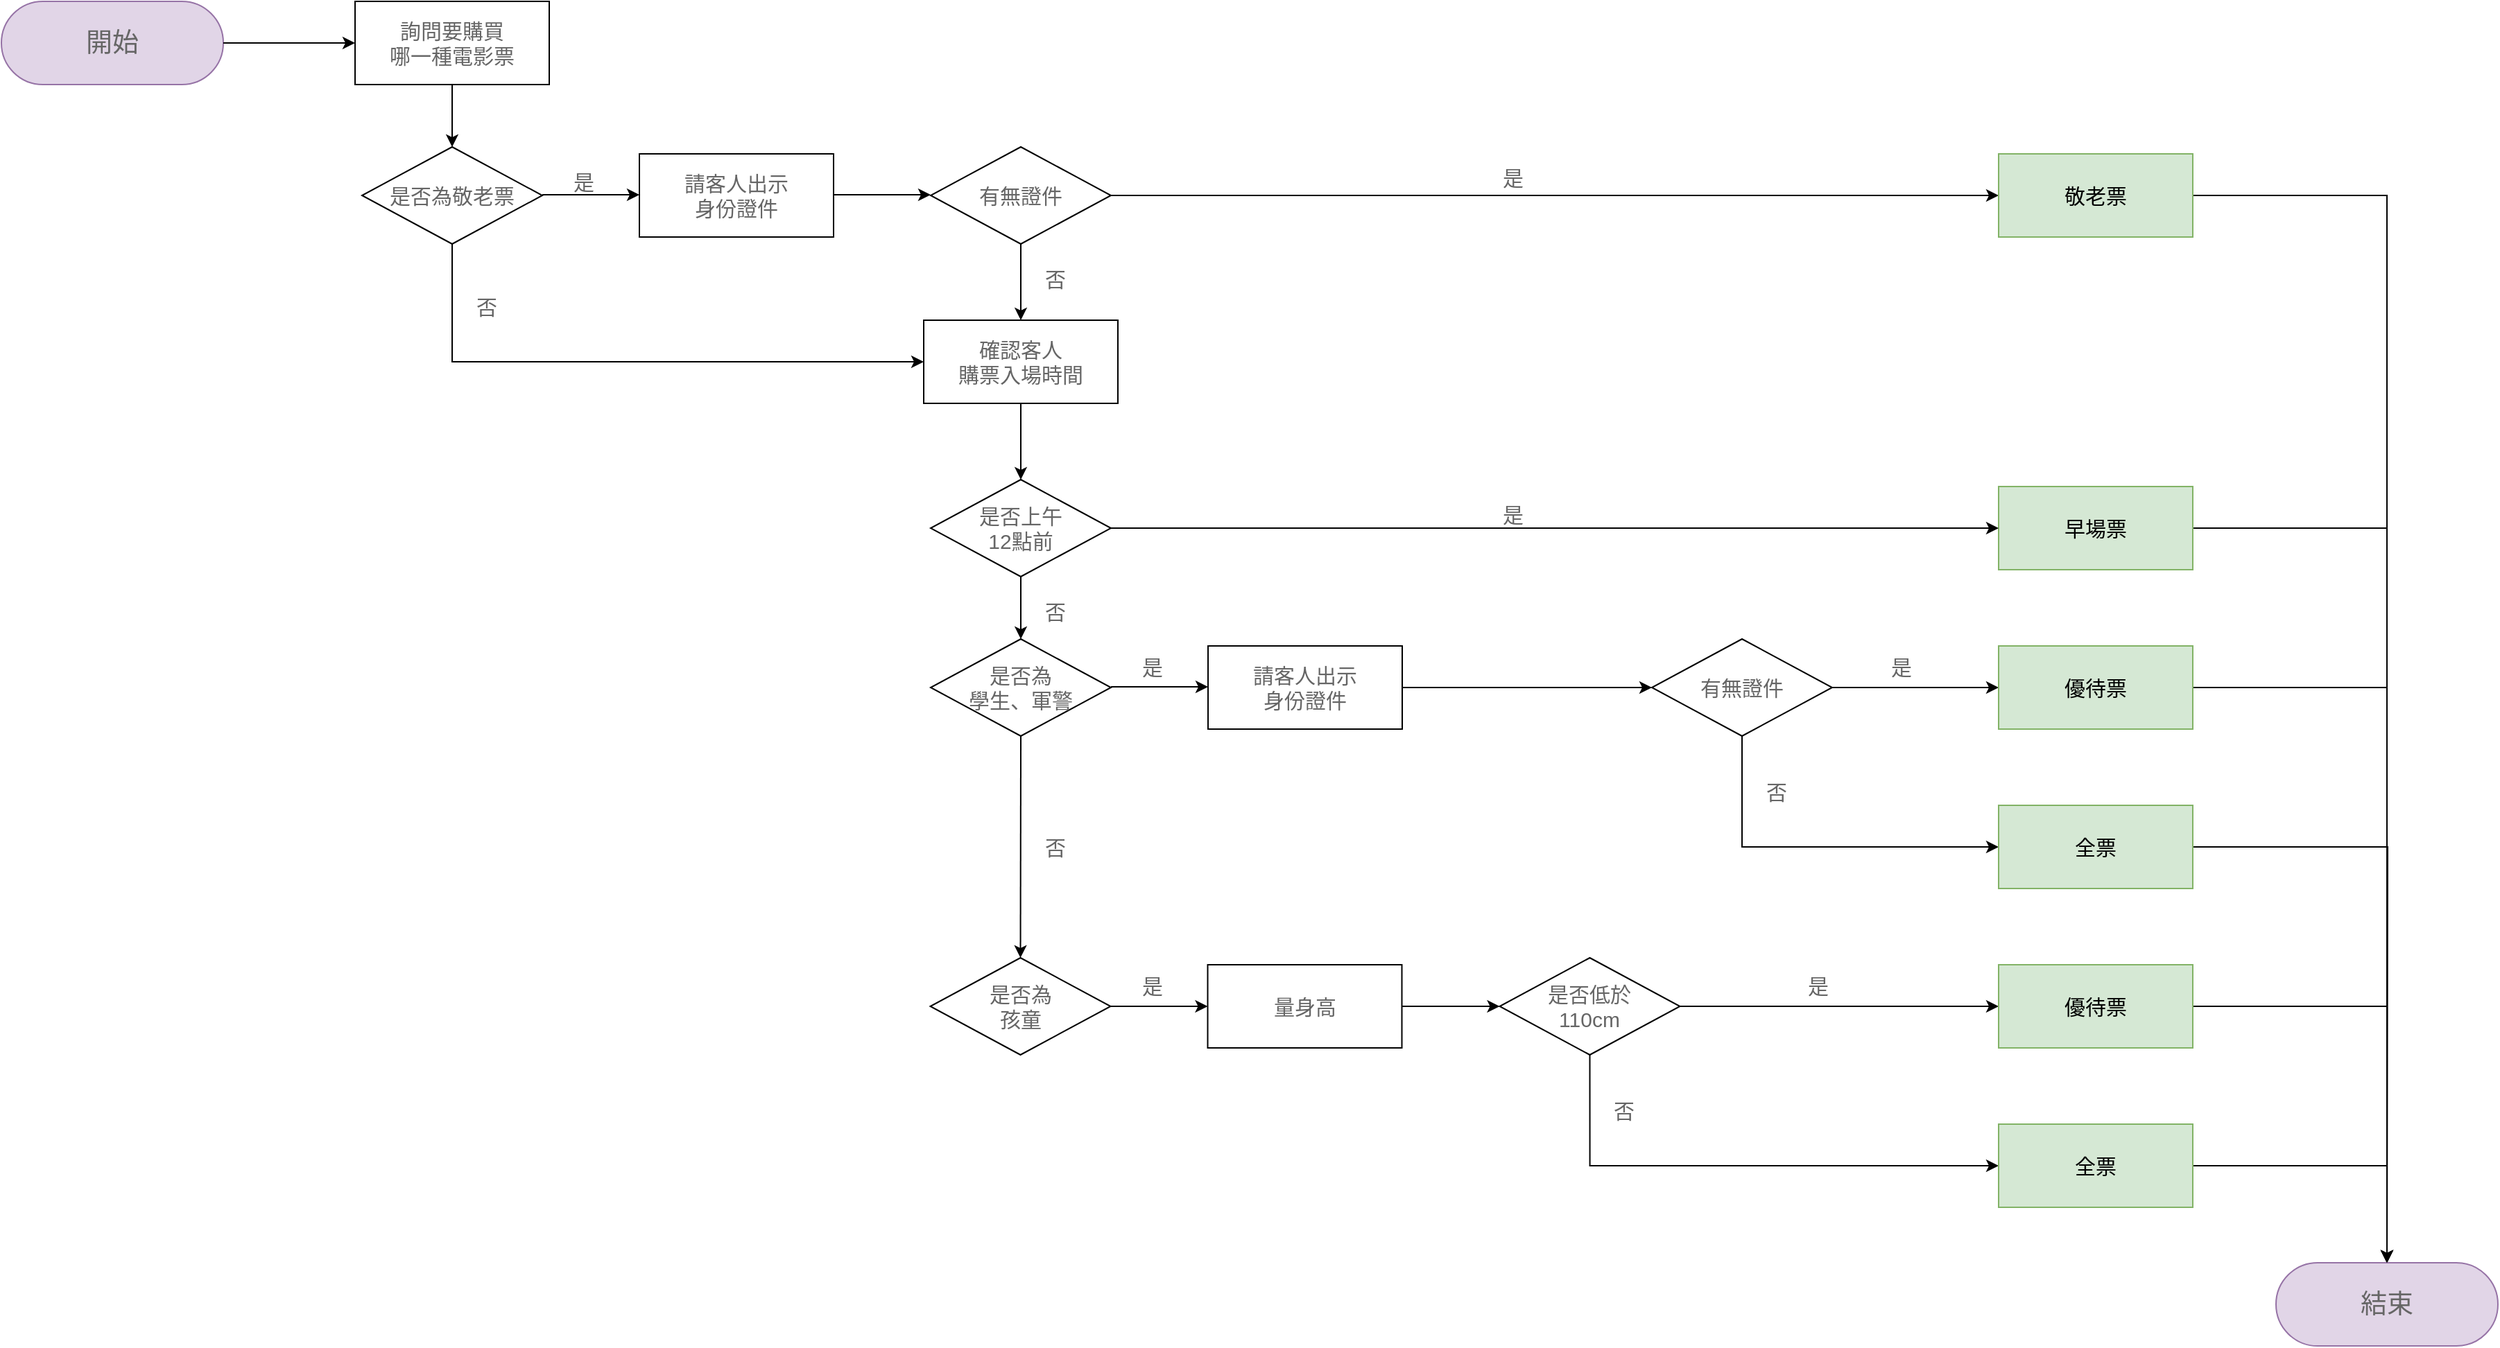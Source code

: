 <mxfile version="14.2.3" type="github">
  <diagram id="W5cQjT9xa6qqf5-iS4rS" name="Page-1">
    <mxGraphModel dx="2330" dy="997" grid="1" gridSize="10" guides="1" tooltips="1" connect="1" arrows="1" fold="1" page="1" pageScale="1" pageWidth="827" pageHeight="1169" math="0" shadow="0">
      <root>
        <mxCell id="0" />
        <mxCell id="1" parent="0" />
        <mxCell id="MdEkyogkqIb7u_Iy01QY-1" value="開始" style="rounded=1;whiteSpace=wrap;html=1;arcSize=50;fillColor=#e1d5e7;strokeColor=#9673a6;fontSize=19;fontColor=#666666;" vertex="1" parent="1">
          <mxGeometry x="230" y="50" width="160" height="60" as="geometry" />
        </mxCell>
        <mxCell id="MdEkyogkqIb7u_Iy01QY-2" value="詢問要購買&lt;br&gt;哪一種電影票" style="whiteSpace=wrap;html=1;fontSize=15;fontColor=#666666;" vertex="1" parent="1">
          <mxGeometry x="485" y="50" width="140" height="60" as="geometry" />
        </mxCell>
        <mxCell id="MdEkyogkqIb7u_Iy01QY-38" style="edgeStyle=orthogonalEdgeStyle;rounded=0;orthogonalLoop=1;jettySize=auto;html=1;exitX=0.5;exitY=1;exitDx=0;exitDy=0;entryX=0;entryY=0.5;entryDx=0;entryDy=0;fontSize=15;fontColor=#666666;" edge="1" parent="1" source="MdEkyogkqIb7u_Iy01QY-3" target="MdEkyogkqIb7u_Iy01QY-11">
          <mxGeometry relative="1" as="geometry" />
        </mxCell>
        <mxCell id="MdEkyogkqIb7u_Iy01QY-3" value="是否為敬老票" style="rhombus;whiteSpace=wrap;html=1;fontSize=15;fontColor=#666666;" vertex="1" parent="1">
          <mxGeometry x="490" y="155" width="130" height="70" as="geometry" />
        </mxCell>
        <mxCell id="MdEkyogkqIb7u_Iy01QY-4" value="" style="endArrow=classic;html=1;fontSize=15;fontColor=#666666;exitX=1;exitY=0.5;exitDx=0;exitDy=0;" edge="1" parent="1" source="MdEkyogkqIb7u_Iy01QY-1" target="MdEkyogkqIb7u_Iy01QY-2">
          <mxGeometry width="50" height="50" relative="1" as="geometry">
            <mxPoint x="390" y="310" as="sourcePoint" />
            <mxPoint x="440" y="260" as="targetPoint" />
          </mxGeometry>
        </mxCell>
        <mxCell id="MdEkyogkqIb7u_Iy01QY-5" value="" style="endArrow=classic;html=1;fontSize=15;fontColor=#666666;exitX=0.5;exitY=1;exitDx=0;exitDy=0;entryX=0.5;entryY=0;entryDx=0;entryDy=0;" edge="1" parent="1" source="MdEkyogkqIb7u_Iy01QY-2" target="MdEkyogkqIb7u_Iy01QY-3">
          <mxGeometry width="50" height="50" relative="1" as="geometry">
            <mxPoint x="420" y="190" as="sourcePoint" />
            <mxPoint x="490" y="189.5" as="targetPoint" />
          </mxGeometry>
        </mxCell>
        <mxCell id="MdEkyogkqIb7u_Iy01QY-6" value="請客人出示&lt;br&gt;身份證件" style="whiteSpace=wrap;html=1;fontSize=15;fontColor=#666666;" vertex="1" parent="1">
          <mxGeometry x="690" y="160" width="140" height="60" as="geometry" />
        </mxCell>
        <mxCell id="MdEkyogkqIb7u_Iy01QY-7" value="" style="endArrow=classic;html=1;fontSize=15;fontColor=#666666;exitX=1;exitY=0.5;exitDx=0;exitDy=0;" edge="1" parent="1">
          <mxGeometry width="50" height="50" relative="1" as="geometry">
            <mxPoint x="620" y="189.5" as="sourcePoint" />
            <mxPoint x="690" y="189.5" as="targetPoint" />
          </mxGeometry>
        </mxCell>
        <mxCell id="MdEkyogkqIb7u_Iy01QY-63" style="edgeStyle=orthogonalEdgeStyle;rounded=0;orthogonalLoop=1;jettySize=auto;html=1;exitX=1;exitY=0.5;exitDx=0;exitDy=0;entryX=0;entryY=0.5;entryDx=0;entryDy=0;fontSize=15;fontColor=#666666;" edge="1" parent="1" source="MdEkyogkqIb7u_Iy01QY-8" target="MdEkyogkqIb7u_Iy01QY-17">
          <mxGeometry relative="1" as="geometry" />
        </mxCell>
        <mxCell id="MdEkyogkqIb7u_Iy01QY-8" value="有無證件" style="rhombus;whiteSpace=wrap;html=1;fontSize=15;fontColor=#666666;" vertex="1" parent="1">
          <mxGeometry x="900" y="155" width="130" height="70" as="geometry" />
        </mxCell>
        <mxCell id="MdEkyogkqIb7u_Iy01QY-9" value="" style="endArrow=classic;html=1;fontSize=15;fontColor=#666666;exitX=1;exitY=0.5;exitDx=0;exitDy=0;" edge="1" parent="1">
          <mxGeometry width="50" height="50" relative="1" as="geometry">
            <mxPoint x="830" y="189.5" as="sourcePoint" />
            <mxPoint x="900" y="189.5" as="targetPoint" />
          </mxGeometry>
        </mxCell>
        <mxCell id="MdEkyogkqIb7u_Iy01QY-10" value="是" style="text;html=1;strokeColor=none;fillColor=none;align=center;verticalAlign=middle;whiteSpace=wrap;rounded=0;fontSize=15;fontColor=#666666;" vertex="1" parent="1">
          <mxGeometry x="630" y="170" width="40" height="20" as="geometry" />
        </mxCell>
        <mxCell id="MdEkyogkqIb7u_Iy01QY-11" value="確認客人&lt;br&gt;購票入場時間" style="whiteSpace=wrap;html=1;fontSize=15;fontColor=#666666;" vertex="1" parent="1">
          <mxGeometry x="895" y="280" width="140" height="60" as="geometry" />
        </mxCell>
        <mxCell id="MdEkyogkqIb7u_Iy01QY-13" value="是否上午&lt;br&gt;12點前" style="rhombus;whiteSpace=wrap;html=1;fontSize=15;fontColor=#666666;" vertex="1" parent="1">
          <mxGeometry x="900" y="395" width="130" height="70" as="geometry" />
        </mxCell>
        <mxCell id="MdEkyogkqIb7u_Iy01QY-14" value="" style="endArrow=classic;html=1;fontSize=15;fontColor=#666666;exitX=0.5;exitY=1;exitDx=0;exitDy=0;entryX=0.5;entryY=0;entryDx=0;entryDy=0;" edge="1" parent="1" source="MdEkyogkqIb7u_Iy01QY-11" target="MdEkyogkqIb7u_Iy01QY-13">
          <mxGeometry width="50" height="50" relative="1" as="geometry">
            <mxPoint x="1035" y="309.5" as="sourcePoint" />
            <mxPoint x="1105" y="309.5" as="targetPoint" />
          </mxGeometry>
        </mxCell>
        <mxCell id="MdEkyogkqIb7u_Iy01QY-15" value="是" style="text;html=1;strokeColor=none;fillColor=none;align=center;verticalAlign=middle;whiteSpace=wrap;rounded=0;fontSize=15;fontColor=#666666;" vertex="1" parent="1">
          <mxGeometry x="1580" y="520" width="40" height="20" as="geometry" />
        </mxCell>
        <mxCell id="MdEkyogkqIb7u_Iy01QY-16" value="" style="endArrow=classic;html=1;fontSize=15;fontColor=#666666;exitX=0.5;exitY=1;exitDx=0;exitDy=0;entryX=0.5;entryY=0;entryDx=0;entryDy=0;" edge="1" parent="1" source="MdEkyogkqIb7u_Iy01QY-8" target="MdEkyogkqIb7u_Iy01QY-11">
          <mxGeometry width="50" height="50" relative="1" as="geometry">
            <mxPoint x="1380" y="270" as="sourcePoint" />
            <mxPoint x="1305" y="385" as="targetPoint" />
          </mxGeometry>
        </mxCell>
        <mxCell id="MdEkyogkqIb7u_Iy01QY-43" style="edgeStyle=orthogonalEdgeStyle;rounded=0;orthogonalLoop=1;jettySize=auto;html=1;exitX=1;exitY=0.5;exitDx=0;exitDy=0;entryX=0.5;entryY=0;entryDx=0;entryDy=0;fontSize=15;fontColor=#666666;" edge="1" parent="1" source="MdEkyogkqIb7u_Iy01QY-17" target="MdEkyogkqIb7u_Iy01QY-42">
          <mxGeometry relative="1" as="geometry" />
        </mxCell>
        <mxCell id="MdEkyogkqIb7u_Iy01QY-17" value="敬老票" style="whiteSpace=wrap;html=1;fontSize=15;fillColor=#d5e8d4;strokeColor=#82b366;" vertex="1" parent="1">
          <mxGeometry x="1670" y="160" width="140" height="60" as="geometry" />
        </mxCell>
        <mxCell id="MdEkyogkqIb7u_Iy01QY-44" style="edgeStyle=orthogonalEdgeStyle;rounded=0;orthogonalLoop=1;jettySize=auto;html=1;exitX=1;exitY=0.5;exitDx=0;exitDy=0;entryX=0.5;entryY=0;entryDx=0;entryDy=0;fontSize=15;fontColor=#666666;" edge="1" parent="1" source="MdEkyogkqIb7u_Iy01QY-19" target="MdEkyogkqIb7u_Iy01QY-42">
          <mxGeometry relative="1" as="geometry" />
        </mxCell>
        <mxCell id="MdEkyogkqIb7u_Iy01QY-19" value="早場票" style="whiteSpace=wrap;html=1;fontSize=15;fillColor=#d5e8d4;strokeColor=#82b366;" vertex="1" parent="1">
          <mxGeometry x="1670" y="400" width="140" height="60" as="geometry" />
        </mxCell>
        <mxCell id="MdEkyogkqIb7u_Iy01QY-20" value="" style="endArrow=classic;html=1;fontSize=15;fontColor=#666666;exitX=1;exitY=0.5;exitDx=0;exitDy=0;entryX=0;entryY=0.5;entryDx=0;entryDy=0;" edge="1" parent="1" source="MdEkyogkqIb7u_Iy01QY-13" target="MdEkyogkqIb7u_Iy01QY-19">
          <mxGeometry width="50" height="50" relative="1" as="geometry">
            <mxPoint x="1035" y="440" as="sourcePoint" />
            <mxPoint x="1105" y="440" as="targetPoint" />
          </mxGeometry>
        </mxCell>
        <mxCell id="MdEkyogkqIb7u_Iy01QY-21" value="是否為&lt;br&gt;學生、軍警" style="rhombus;whiteSpace=wrap;html=1;fontSize=15;fontColor=#666666;" vertex="1" parent="1">
          <mxGeometry x="900" y="510" width="130" height="70" as="geometry" />
        </mxCell>
        <mxCell id="MdEkyogkqIb7u_Iy01QY-22" value="" style="endArrow=classic;html=1;fontSize=15;fontColor=#666666;exitX=0.5;exitY=1;exitDx=0;exitDy=0;" edge="1" parent="1" source="MdEkyogkqIb7u_Iy01QY-13" target="MdEkyogkqIb7u_Iy01QY-21">
          <mxGeometry width="50" height="50" relative="1" as="geometry">
            <mxPoint x="1045" y="329.5" as="sourcePoint" />
            <mxPoint x="1115" y="329.5" as="targetPoint" />
          </mxGeometry>
        </mxCell>
        <mxCell id="MdEkyogkqIb7u_Iy01QY-48" style="edgeStyle=orthogonalEdgeStyle;rounded=0;orthogonalLoop=1;jettySize=auto;html=1;exitX=1;exitY=0.5;exitDx=0;exitDy=0;entryX=0;entryY=0.5;entryDx=0;entryDy=0;fontSize=15;fontColor=#666666;" edge="1" parent="1" source="MdEkyogkqIb7u_Iy01QY-23" target="MdEkyogkqIb7u_Iy01QY-24">
          <mxGeometry relative="1" as="geometry" />
        </mxCell>
        <mxCell id="MdEkyogkqIb7u_Iy01QY-23" value="請客人出示&lt;br&gt;身份證件" style="whiteSpace=wrap;html=1;fontSize=15;fontColor=#666666;" vertex="1" parent="1">
          <mxGeometry x="1100" y="515" width="140" height="60" as="geometry" />
        </mxCell>
        <mxCell id="MdEkyogkqIb7u_Iy01QY-40" style="edgeStyle=orthogonalEdgeStyle;rounded=0;orthogonalLoop=1;jettySize=auto;html=1;exitX=1;exitY=0.5;exitDx=0;exitDy=0;fontSize=15;fontColor=#666666;" edge="1" parent="1" source="MdEkyogkqIb7u_Iy01QY-24" target="MdEkyogkqIb7u_Iy01QY-27">
          <mxGeometry relative="1" as="geometry" />
        </mxCell>
        <mxCell id="MdEkyogkqIb7u_Iy01QY-50" style="edgeStyle=orthogonalEdgeStyle;rounded=0;orthogonalLoop=1;jettySize=auto;html=1;exitX=0.5;exitY=1;exitDx=0;exitDy=0;entryX=0;entryY=0.5;entryDx=0;entryDy=0;fontSize=15;fontColor=#666666;" edge="1" parent="1" source="MdEkyogkqIb7u_Iy01QY-24" target="MdEkyogkqIb7u_Iy01QY-49">
          <mxGeometry relative="1" as="geometry" />
        </mxCell>
        <mxCell id="MdEkyogkqIb7u_Iy01QY-24" value="有無證件" style="rhombus;whiteSpace=wrap;html=1;fontSize=15;fontColor=#666666;" vertex="1" parent="1">
          <mxGeometry x="1420" y="510" width="130" height="70" as="geometry" />
        </mxCell>
        <mxCell id="MdEkyogkqIb7u_Iy01QY-25" value="" style="endArrow=classic;html=1;fontSize=15;fontColor=#666666;exitX=1;exitY=0.5;exitDx=0;exitDy=0;" edge="1" parent="1">
          <mxGeometry width="50" height="50" relative="1" as="geometry">
            <mxPoint x="1030" y="544.5" as="sourcePoint" />
            <mxPoint x="1100" y="544.5" as="targetPoint" />
          </mxGeometry>
        </mxCell>
        <mxCell id="MdEkyogkqIb7u_Iy01QY-45" style="edgeStyle=orthogonalEdgeStyle;rounded=0;orthogonalLoop=1;jettySize=auto;html=1;exitX=1;exitY=0.5;exitDx=0;exitDy=0;fontSize=15;fontColor=#666666;" edge="1" parent="1" source="MdEkyogkqIb7u_Iy01QY-27" target="MdEkyogkqIb7u_Iy01QY-42">
          <mxGeometry relative="1" as="geometry" />
        </mxCell>
        <mxCell id="MdEkyogkqIb7u_Iy01QY-27" value="優待票" style="whiteSpace=wrap;html=1;fontSize=15;fillColor=#d5e8d4;strokeColor=#82b366;" vertex="1" parent="1">
          <mxGeometry x="1670" y="515" width="140" height="60" as="geometry" />
        </mxCell>
        <mxCell id="MdEkyogkqIb7u_Iy01QY-29" value="是否為&lt;br&gt;孩童" style="rhombus;whiteSpace=wrap;html=1;fontSize=15;fontColor=#666666;" vertex="1" parent="1">
          <mxGeometry x="899.75" y="740" width="130" height="70" as="geometry" />
        </mxCell>
        <mxCell id="MdEkyogkqIb7u_Iy01QY-30" value="量身高" style="whiteSpace=wrap;html=1;fontSize=15;fontColor=#666666;" vertex="1" parent="1">
          <mxGeometry x="1099.75" y="745" width="140" height="60" as="geometry" />
        </mxCell>
        <mxCell id="MdEkyogkqIb7u_Iy01QY-47" style="edgeStyle=orthogonalEdgeStyle;rounded=0;orthogonalLoop=1;jettySize=auto;html=1;exitX=0.5;exitY=1;exitDx=0;exitDy=0;entryX=0;entryY=0.5;entryDx=0;entryDy=0;fontSize=15;fontColor=#666666;" edge="1" parent="1" source="MdEkyogkqIb7u_Iy01QY-31" target="MdEkyogkqIb7u_Iy01QY-32">
          <mxGeometry relative="1" as="geometry" />
        </mxCell>
        <mxCell id="MdEkyogkqIb7u_Iy01QY-52" style="edgeStyle=orthogonalEdgeStyle;rounded=0;orthogonalLoop=1;jettySize=auto;html=1;exitX=1;exitY=0.5;exitDx=0;exitDy=0;entryX=0;entryY=0.5;entryDx=0;entryDy=0;fontSize=15;fontColor=#666666;" edge="1" parent="1" source="MdEkyogkqIb7u_Iy01QY-31" target="MdEkyogkqIb7u_Iy01QY-51">
          <mxGeometry relative="1" as="geometry" />
        </mxCell>
        <mxCell id="MdEkyogkqIb7u_Iy01QY-31" value="是否低於&lt;br&gt;110cm" style="rhombus;whiteSpace=wrap;html=1;fontSize=15;fontColor=#666666;" vertex="1" parent="1">
          <mxGeometry x="1310.25" y="740" width="130" height="70" as="geometry" />
        </mxCell>
        <mxCell id="MdEkyogkqIb7u_Iy01QY-46" style="edgeStyle=orthogonalEdgeStyle;rounded=0;orthogonalLoop=1;jettySize=auto;html=1;exitX=1;exitY=0.5;exitDx=0;exitDy=0;entryX=0.5;entryY=0;entryDx=0;entryDy=0;fontSize=15;fontColor=#666666;" edge="1" parent="1" source="MdEkyogkqIb7u_Iy01QY-32" target="MdEkyogkqIb7u_Iy01QY-42">
          <mxGeometry relative="1" as="geometry" />
        </mxCell>
        <mxCell id="MdEkyogkqIb7u_Iy01QY-32" value="全票" style="whiteSpace=wrap;html=1;fontSize=15;fillColor=#d5e8d4;strokeColor=#82b366;" vertex="1" parent="1">
          <mxGeometry x="1670" y="860" width="140" height="60" as="geometry" />
        </mxCell>
        <mxCell id="MdEkyogkqIb7u_Iy01QY-33" value="" style="endArrow=classic;html=1;fontSize=15;fontColor=#666666;exitX=0.5;exitY=1;exitDx=0;exitDy=0;entryX=0.5;entryY=0;entryDx=0;entryDy=0;" edge="1" parent="1" source="MdEkyogkqIb7u_Iy01QY-21" target="MdEkyogkqIb7u_Iy01QY-29">
          <mxGeometry width="50" height="50" relative="1" as="geometry">
            <mxPoint x="975" y="475" as="sourcePoint" />
            <mxPoint x="975" y="520" as="targetPoint" />
          </mxGeometry>
        </mxCell>
        <mxCell id="MdEkyogkqIb7u_Iy01QY-34" value="" style="endArrow=classic;html=1;fontSize=15;fontColor=#666666;entryX=0;entryY=0.5;entryDx=0;entryDy=0;" edge="1" parent="1" source="MdEkyogkqIb7u_Iy01QY-29" target="MdEkyogkqIb7u_Iy01QY-30">
          <mxGeometry width="50" height="50" relative="1" as="geometry">
            <mxPoint x="984.75" y="595" as="sourcePoint" />
            <mxPoint x="984.75" y="640" as="targetPoint" />
          </mxGeometry>
        </mxCell>
        <mxCell id="MdEkyogkqIb7u_Iy01QY-35" value="" style="endArrow=classic;html=1;fontSize=15;fontColor=#666666;exitX=1;exitY=0.5;exitDx=0;exitDy=0;entryX=0;entryY=0.5;entryDx=0;entryDy=0;" edge="1" parent="1" source="MdEkyogkqIb7u_Iy01QY-30" target="MdEkyogkqIb7u_Iy01QY-31">
          <mxGeometry width="50" height="50" relative="1" as="geometry">
            <mxPoint x="994.75" y="605" as="sourcePoint" />
            <mxPoint x="994.75" y="650" as="targetPoint" />
          </mxGeometry>
        </mxCell>
        <mxCell id="MdEkyogkqIb7u_Iy01QY-42" value="結束" style="rounded=1;whiteSpace=wrap;html=1;arcSize=50;fillColor=#e1d5e7;strokeColor=#9673a6;fontSize=19;fontColor=#666666;" vertex="1" parent="1">
          <mxGeometry x="1870" y="960" width="160" height="60" as="geometry" />
        </mxCell>
        <mxCell id="MdEkyogkqIb7u_Iy01QY-54" style="edgeStyle=orthogonalEdgeStyle;rounded=0;orthogonalLoop=1;jettySize=auto;html=1;exitX=1;exitY=0.5;exitDx=0;exitDy=0;fontSize=15;fontColor=#666666;" edge="1" parent="1" source="MdEkyogkqIb7u_Iy01QY-49">
          <mxGeometry relative="1" as="geometry">
            <mxPoint x="1950" y="960" as="targetPoint" />
          </mxGeometry>
        </mxCell>
        <mxCell id="MdEkyogkqIb7u_Iy01QY-49" value="全票" style="whiteSpace=wrap;html=1;fontSize=15;fillColor=#d5e8d4;strokeColor=#82b366;" vertex="1" parent="1">
          <mxGeometry x="1670" y="630" width="140" height="60" as="geometry" />
        </mxCell>
        <mxCell id="MdEkyogkqIb7u_Iy01QY-53" style="edgeStyle=orthogonalEdgeStyle;rounded=0;orthogonalLoop=1;jettySize=auto;html=1;exitX=1;exitY=0.5;exitDx=0;exitDy=0;entryX=0.5;entryY=0;entryDx=0;entryDy=0;fontSize=15;fontColor=#666666;" edge="1" parent="1" source="MdEkyogkqIb7u_Iy01QY-51" target="MdEkyogkqIb7u_Iy01QY-42">
          <mxGeometry relative="1" as="geometry" />
        </mxCell>
        <mxCell id="MdEkyogkqIb7u_Iy01QY-51" value="優待票" style="whiteSpace=wrap;html=1;fontSize=15;fillColor=#d5e8d4;strokeColor=#82b366;" vertex="1" parent="1">
          <mxGeometry x="1670" y="745" width="140" height="60" as="geometry" />
        </mxCell>
        <mxCell id="MdEkyogkqIb7u_Iy01QY-55" value="是" style="text;html=1;strokeColor=none;fillColor=none;align=center;verticalAlign=middle;whiteSpace=wrap;rounded=0;fontSize=15;fontColor=#666666;" vertex="1" parent="1">
          <mxGeometry x="1520" y="750" width="40" height="20" as="geometry" />
        </mxCell>
        <mxCell id="MdEkyogkqIb7u_Iy01QY-56" value="是" style="text;html=1;strokeColor=none;fillColor=none;align=center;verticalAlign=middle;whiteSpace=wrap;rounded=0;fontSize=15;fontColor=#666666;" vertex="1" parent="1">
          <mxGeometry x="1040" y="750" width="40" height="20" as="geometry" />
        </mxCell>
        <mxCell id="MdEkyogkqIb7u_Iy01QY-57" value="是" style="text;html=1;strokeColor=none;fillColor=none;align=center;verticalAlign=middle;whiteSpace=wrap;rounded=0;fontSize=15;fontColor=#666666;" vertex="1" parent="1">
          <mxGeometry x="1040" y="520" width="40" height="20" as="geometry" />
        </mxCell>
        <mxCell id="MdEkyogkqIb7u_Iy01QY-58" value="是" style="text;html=1;strokeColor=none;fillColor=none;align=center;verticalAlign=middle;whiteSpace=wrap;rounded=0;fontSize=15;fontColor=#666666;" vertex="1" parent="1">
          <mxGeometry x="1300" y="410" width="40" height="20" as="geometry" />
        </mxCell>
        <mxCell id="MdEkyogkqIb7u_Iy01QY-59" value="是" style="text;html=1;strokeColor=none;fillColor=none;align=center;verticalAlign=middle;whiteSpace=wrap;rounded=0;fontSize=15;fontColor=#666666;" vertex="1" parent="1">
          <mxGeometry x="1300" y="167" width="40" height="20" as="geometry" />
        </mxCell>
        <mxCell id="MdEkyogkqIb7u_Iy01QY-64" value="否" style="text;html=1;strokeColor=none;fillColor=none;align=center;verticalAlign=middle;whiteSpace=wrap;rounded=0;fontSize=15;fontColor=#666666;" vertex="1" parent="1">
          <mxGeometry x="560" y="260" width="40" height="20" as="geometry" />
        </mxCell>
        <mxCell id="MdEkyogkqIb7u_Iy01QY-66" value="否" style="text;html=1;strokeColor=none;fillColor=none;align=center;verticalAlign=middle;whiteSpace=wrap;rounded=0;fontSize=15;fontColor=#666666;" vertex="1" parent="1">
          <mxGeometry x="970" y="240" width="40" height="20" as="geometry" />
        </mxCell>
        <mxCell id="MdEkyogkqIb7u_Iy01QY-67" value="否" style="text;html=1;strokeColor=none;fillColor=none;align=center;verticalAlign=middle;whiteSpace=wrap;rounded=0;fontSize=15;fontColor=#666666;" vertex="1" parent="1">
          <mxGeometry x="970" y="480" width="40" height="20" as="geometry" />
        </mxCell>
        <mxCell id="MdEkyogkqIb7u_Iy01QY-68" value="否" style="text;html=1;strokeColor=none;fillColor=none;align=center;verticalAlign=middle;whiteSpace=wrap;rounded=0;fontSize=15;fontColor=#666666;" vertex="1" parent="1">
          <mxGeometry x="970" y="650" width="40" height="20" as="geometry" />
        </mxCell>
        <mxCell id="MdEkyogkqIb7u_Iy01QY-69" value="否" style="text;html=1;strokeColor=none;fillColor=none;align=center;verticalAlign=middle;whiteSpace=wrap;rounded=0;fontSize=15;fontColor=#666666;" vertex="1" parent="1">
          <mxGeometry x="1490" y="610" width="40" height="20" as="geometry" />
        </mxCell>
        <mxCell id="MdEkyogkqIb7u_Iy01QY-70" value="否" style="text;html=1;strokeColor=none;fillColor=none;align=center;verticalAlign=middle;whiteSpace=wrap;rounded=0;fontSize=15;fontColor=#666666;" vertex="1" parent="1">
          <mxGeometry x="1380" y="840" width="40" height="20" as="geometry" />
        </mxCell>
      </root>
    </mxGraphModel>
  </diagram>
</mxfile>
